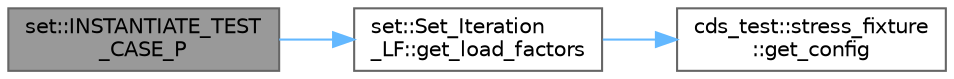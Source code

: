 digraph "set::INSTANTIATE_TEST_CASE_P"
{
 // LATEX_PDF_SIZE
  bgcolor="transparent";
  edge [fontname=Helvetica,fontsize=10,labelfontname=Helvetica,labelfontsize=10];
  node [fontname=Helvetica,fontsize=10,shape=box,height=0.2,width=0.4];
  rankdir="LR";
  Node1 [id="Node000001",label="set::INSTANTIATE_TEST\l_CASE_P",height=0.2,width=0.4,color="gray40", fillcolor="grey60", style="filled", fontcolor="black",tooltip=" "];
  Node1 -> Node2 [id="edge3_Node000001_Node000002",color="steelblue1",style="solid",tooltip=" "];
  Node2 [id="Node000002",label="set::Set_Iteration\l_LF::get_load_factors",height=0.2,width=0.4,color="grey40", fillcolor="white", style="filled",URL="$classset_1_1_set___iteration___l_f.html#a9908e3f1df4db1a0fb8125ff57a5dc6a",tooltip=" "];
  Node2 -> Node3 [id="edge4_Node000002_Node000003",color="steelblue1",style="solid",tooltip=" "];
  Node3 [id="Node000003",label="cds_test::stress_fixture\l::get_config",height=0.2,width=0.4,color="grey40", fillcolor="white", style="filled",URL="$classcds__test_1_1stress__fixture.html#afbe21bf364b2e401477d3fab40ee25e6",tooltip=" "];
}
